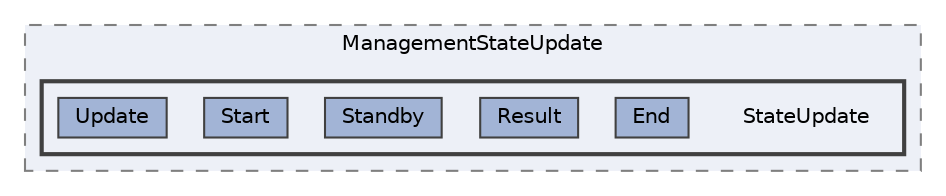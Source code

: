 digraph "101_Management_Common/Manager/ManagementStateUpdate/StateUpdate"
{
 // LATEX_PDF_SIZE
  bgcolor="transparent";
  edge [fontname=Helvetica,fontsize=10,labelfontname=Helvetica,labelfontsize=10];
  node [fontname=Helvetica,fontsize=10,shape=box,height=0.2,width=0.4];
  compound=true
  subgraph clusterdir_6cb6f8357549cc7edcd5cffb36c73192 {
    graph [ bgcolor="#edf0f7", pencolor="grey50", label="ManagementStateUpdate", fontname=Helvetica,fontsize=10 style="filled,dashed", URL="dir_6cb6f8357549cc7edcd5cffb36c73192.html",tooltip=""]
  subgraph clusterdir_2ea1264261e34000264bfe815671c762 {
    graph [ bgcolor="#edf0f7", pencolor="grey25", label="", fontname=Helvetica,fontsize=10 style="filled,bold", URL="dir_2ea1264261e34000264bfe815671c762.html",tooltip=""]
    dir_2ea1264261e34000264bfe815671c762 [shape=plaintext, label="StateUpdate"];
  dir_5bbf6cb1b885ba754035092b1d5c4134 [label="End", fillcolor="#a2b4d6", color="grey25", style="filled", URL="dir_5bbf6cb1b885ba754035092b1d5c4134.html",tooltip=""];
  dir_f8d7e1969a4444dbb5546f2a818b156b [label="Result", fillcolor="#a2b4d6", color="grey25", style="filled", URL="dir_f8d7e1969a4444dbb5546f2a818b156b.html",tooltip=""];
  dir_f2036c828235f466f976088424e612ef [label="Standby", fillcolor="#a2b4d6", color="grey25", style="filled", URL="dir_f2036c828235f466f976088424e612ef.html",tooltip=""];
  dir_8ef2554ebc412fa889439d9e4083448d [label="Start", fillcolor="#a2b4d6", color="grey25", style="filled", URL="dir_8ef2554ebc412fa889439d9e4083448d.html",tooltip=""];
  dir_0cc0fc8b41ef82d6ab02b0920e0fe27d [label="Update", fillcolor="#a2b4d6", color="grey25", style="filled", URL="dir_0cc0fc8b41ef82d6ab02b0920e0fe27d.html",tooltip=""];
  }
  }
}
